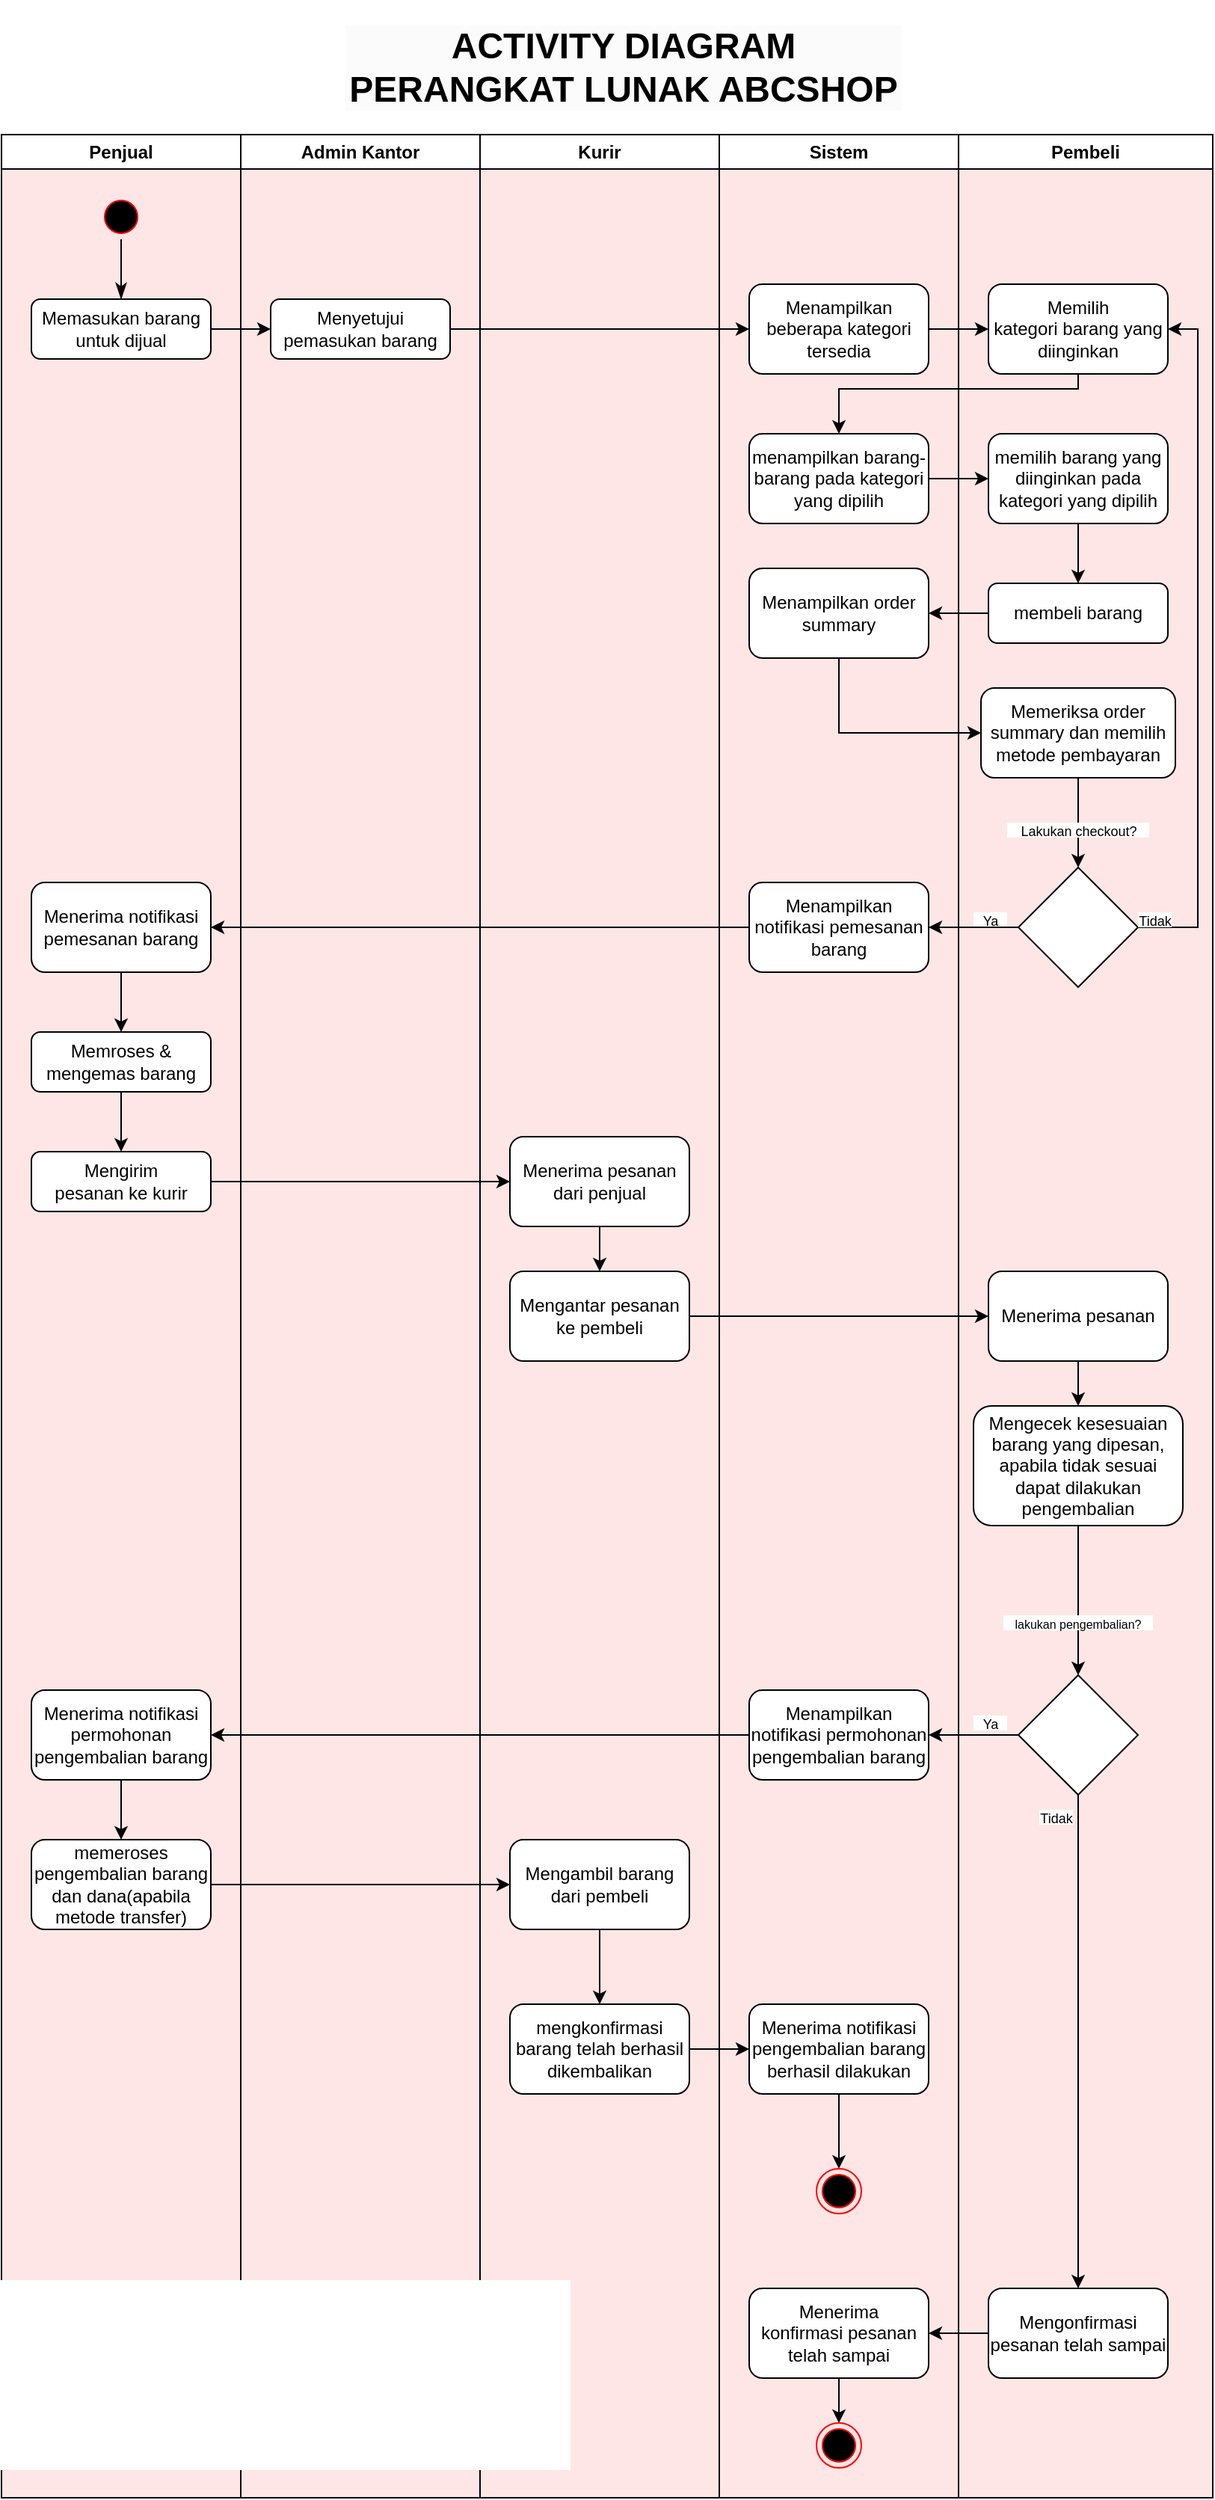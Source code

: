 <mxfile version="21.1.1" type="github">
  <diagram name="Page-1" id="DUJIO8SUm9X-BvUY9iKR">
    <mxGraphModel dx="1059" dy="616" grid="1" gridSize="10" guides="1" tooltips="1" connect="1" arrows="1" fold="1" page="1" pageScale="1" pageWidth="850" pageHeight="1100" math="0" shadow="0">
      <root>
        <mxCell id="0" />
        <mxCell id="1" parent="0" />
        <mxCell id="K_L8SOgBMeMEV-2wpKoU-1" value="&lt;h1 style=&quot;border-color: var(--border-color); color: rgb(0, 0, 0); font-variant-ligatures: normal; font-variant-caps: normal; letter-spacing: normal; orphans: 2; text-align: center; text-indent: 0px; text-transform: none; widows: 2; word-spacing: 0px; -webkit-text-stroke-width: 0px; background-color: rgb(251, 251, 251);&quot;&gt;&lt;span style=&quot;border-color: var(--border-color);&quot;&gt;ACTIVITY DIAGRAM PERANGKAT LUNAK ABCSHOP&lt;/span&gt;&lt;/h1&gt;" style="text;whiteSpace=wrap;html=1;fontStyle=1;fontFamily=Helvetica;spacing=0;verticalAlign=middle;" parent="1" vertex="1">
          <mxGeometry x="260" y="10" width="370" height="70" as="geometry" />
        </mxCell>
        <mxCell id="K_L8SOgBMeMEV-2wpKoU-2" value="Penjual" style="swimlane;whiteSpace=wrap;html=1;startSize=23;swimlaneFillColor=#FFE6E6;" parent="1" vertex="1">
          <mxGeometry x="30" y="90" width="160" height="1580" as="geometry" />
        </mxCell>
        <mxCell id="K_L8SOgBMeMEV-2wpKoU-9" value="" style="ellipse;html=1;shape=startState;fillColor=#000000;strokeColor=#ff0000;" parent="K_L8SOgBMeMEV-2wpKoU-2" vertex="1">
          <mxGeometry x="65" y="40" width="30" height="30" as="geometry" />
        </mxCell>
        <mxCell id="K_L8SOgBMeMEV-2wpKoU-11" value="Memasukan barang&lt;br style=&quot;border-color: var(--border-color);&quot;&gt;untuk dijual" style="rounded=1;whiteSpace=wrap;html=1;" parent="K_L8SOgBMeMEV-2wpKoU-2" vertex="1">
          <mxGeometry x="20" y="110" width="120" height="40" as="geometry" />
        </mxCell>
        <mxCell id="K_L8SOgBMeMEV-2wpKoU-10" value="" style="edgeStyle=orthogonalEdgeStyle;html=1;verticalAlign=bottom;endArrow=classicThin;endSize=8;strokeColor=#0F0000;rounded=0;endFill=1;" parent="K_L8SOgBMeMEV-2wpKoU-2" source="K_L8SOgBMeMEV-2wpKoU-9" target="K_L8SOgBMeMEV-2wpKoU-11" edge="1">
          <mxGeometry relative="1" as="geometry">
            <mxPoint x="80" y="110" as="targetPoint" />
          </mxGeometry>
        </mxCell>
        <mxCell id="K_L8SOgBMeMEV-2wpKoU-44" value="" style="edgeStyle=orthogonalEdgeStyle;rounded=0;orthogonalLoop=1;jettySize=auto;html=1;" parent="K_L8SOgBMeMEV-2wpKoU-2" source="K_L8SOgBMeMEV-2wpKoU-40" target="K_L8SOgBMeMEV-2wpKoU-42" edge="1">
          <mxGeometry relative="1" as="geometry" />
        </mxCell>
        <mxCell id="K_L8SOgBMeMEV-2wpKoU-40" value="Menerima notifikasi pemesanan barang" style="rounded=1;whiteSpace=wrap;html=1;" parent="K_L8SOgBMeMEV-2wpKoU-2" vertex="1">
          <mxGeometry x="20" y="500" width="120" height="60" as="geometry" />
        </mxCell>
        <mxCell id="K_L8SOgBMeMEV-2wpKoU-45" value="" style="edgeStyle=orthogonalEdgeStyle;rounded=0;orthogonalLoop=1;jettySize=auto;html=1;" parent="K_L8SOgBMeMEV-2wpKoU-2" source="K_L8SOgBMeMEV-2wpKoU-42" target="K_L8SOgBMeMEV-2wpKoU-43" edge="1">
          <mxGeometry relative="1" as="geometry" />
        </mxCell>
        <mxCell id="K_L8SOgBMeMEV-2wpKoU-42" value="Memroses &amp;amp; mengemas barang" style="rounded=1;whiteSpace=wrap;html=1;" parent="K_L8SOgBMeMEV-2wpKoU-2" vertex="1">
          <mxGeometry x="20" y="600" width="120" height="40" as="geometry" />
        </mxCell>
        <mxCell id="K_L8SOgBMeMEV-2wpKoU-43" value="Mengirim &lt;br&gt;pesanan ke kurir" style="rounded=1;whiteSpace=wrap;html=1;" parent="K_L8SOgBMeMEV-2wpKoU-2" vertex="1">
          <mxGeometry x="20" y="680" width="120" height="40" as="geometry" />
        </mxCell>
        <mxCell id="K_L8SOgBMeMEV-2wpKoU-81" value="" style="edgeStyle=orthogonalEdgeStyle;rounded=0;orthogonalLoop=1;jettySize=auto;html=1;" parent="K_L8SOgBMeMEV-2wpKoU-2" source="K_L8SOgBMeMEV-2wpKoU-72" target="K_L8SOgBMeMEV-2wpKoU-80" edge="1">
          <mxGeometry relative="1" as="geometry" />
        </mxCell>
        <mxCell id="K_L8SOgBMeMEV-2wpKoU-72" value="Menerima notifikasi permohonan pengembalian barang" style="rounded=1;whiteSpace=wrap;html=1;" parent="K_L8SOgBMeMEV-2wpKoU-2" vertex="1">
          <mxGeometry x="20" y="1040" width="120" height="60" as="geometry" />
        </mxCell>
        <mxCell id="K_L8SOgBMeMEV-2wpKoU-80" value="memeroses pengembalian barang dan dana(apabila metode transfer)" style="rounded=1;whiteSpace=wrap;html=1;" parent="K_L8SOgBMeMEV-2wpKoU-2" vertex="1">
          <mxGeometry x="20" y="1140" width="120" height="60" as="geometry" />
        </mxCell>
        <mxCell id="K_L8SOgBMeMEV-2wpKoU-5" value="Admin Kantor" style="swimlane;whiteSpace=wrap;html=1;swimlaneFillColor=#ffe6e6;" parent="1" vertex="1">
          <mxGeometry x="190" y="90" width="160" height="1580" as="geometry" />
        </mxCell>
        <mxCell id="K_L8SOgBMeMEV-2wpKoU-12" value="Menyetujui pemasukan barang" style="rounded=1;whiteSpace=wrap;html=1;" parent="K_L8SOgBMeMEV-2wpKoU-5" vertex="1">
          <mxGeometry x="20" y="110" width="120" height="40" as="geometry" />
        </mxCell>
        <mxCell id="K_L8SOgBMeMEV-2wpKoU-6" value="Kurir" style="swimlane;whiteSpace=wrap;html=1;swimlaneFillColor=#ffe6e6;" parent="1" vertex="1">
          <mxGeometry x="350" y="90" width="160" height="1580" as="geometry" />
        </mxCell>
        <mxCell id="K_L8SOgBMeMEV-2wpKoU-49" value="" style="edgeStyle=orthogonalEdgeStyle;rounded=0;orthogonalLoop=1;jettySize=auto;html=1;" parent="K_L8SOgBMeMEV-2wpKoU-6" source="K_L8SOgBMeMEV-2wpKoU-46" target="K_L8SOgBMeMEV-2wpKoU-48" edge="1">
          <mxGeometry relative="1" as="geometry" />
        </mxCell>
        <mxCell id="K_L8SOgBMeMEV-2wpKoU-46" value="Menerima pesanan dari penjual" style="rounded=1;whiteSpace=wrap;html=1;" parent="K_L8SOgBMeMEV-2wpKoU-6" vertex="1">
          <mxGeometry x="20" y="670" width="120" height="60" as="geometry" />
        </mxCell>
        <mxCell id="K_L8SOgBMeMEV-2wpKoU-48" value="Mengantar pesanan ke pembeli" style="rounded=1;whiteSpace=wrap;html=1;" parent="K_L8SOgBMeMEV-2wpKoU-6" vertex="1">
          <mxGeometry x="20" y="760" width="120" height="60" as="geometry" />
        </mxCell>
        <mxCell id="K_L8SOgBMeMEV-2wpKoU-87" value="" style="edgeStyle=orthogonalEdgeStyle;rounded=0;orthogonalLoop=1;jettySize=auto;html=1;" parent="K_L8SOgBMeMEV-2wpKoU-6" source="K_L8SOgBMeMEV-2wpKoU-82" target="K_L8SOgBMeMEV-2wpKoU-86" edge="1">
          <mxGeometry relative="1" as="geometry" />
        </mxCell>
        <mxCell id="K_L8SOgBMeMEV-2wpKoU-82" value="Mengambil barang dari pembeli" style="rounded=1;whiteSpace=wrap;html=1;" parent="K_L8SOgBMeMEV-2wpKoU-6" vertex="1">
          <mxGeometry x="20" y="1140" width="120" height="60" as="geometry" />
        </mxCell>
        <mxCell id="K_L8SOgBMeMEV-2wpKoU-86" value="mengkonfirmasi barang telah berhasil dikembalikan" style="rounded=1;whiteSpace=wrap;html=1;" parent="K_L8SOgBMeMEV-2wpKoU-6" vertex="1">
          <mxGeometry x="20" y="1250" width="120" height="60" as="geometry" />
        </mxCell>
        <mxCell id="K_L8SOgBMeMEV-2wpKoU-7" value="Sistem" style="swimlane;whiteSpace=wrap;html=1;swimlaneFillColor=#ffe6e6;" parent="1" vertex="1">
          <mxGeometry x="510" y="90" width="160" height="1580" as="geometry" />
        </mxCell>
        <mxCell id="K_L8SOgBMeMEV-2wpKoU-14" value="Menampilkan beberapa kategori tersedia" style="rounded=1;whiteSpace=wrap;html=1;" parent="K_L8SOgBMeMEV-2wpKoU-7" vertex="1">
          <mxGeometry x="20" y="100" width="120" height="60" as="geometry" />
        </mxCell>
        <mxCell id="K_L8SOgBMeMEV-2wpKoU-20" value="menampilkan barang-barang pada kategori yang dipilih" style="rounded=1;whiteSpace=wrap;html=1;" parent="K_L8SOgBMeMEV-2wpKoU-7" vertex="1">
          <mxGeometry x="20" y="200" width="120" height="60" as="geometry" />
        </mxCell>
        <mxCell id="K_L8SOgBMeMEV-2wpKoU-25" value="Menampilkan order summary" style="rounded=1;whiteSpace=wrap;html=1;" parent="K_L8SOgBMeMEV-2wpKoU-7" vertex="1">
          <mxGeometry x="20" y="290" width="120" height="60" as="geometry" />
        </mxCell>
        <mxCell id="K_L8SOgBMeMEV-2wpKoU-33" value="Menampilkan notifikasi pemesanan barang" style="rounded=1;whiteSpace=wrap;html=1;" parent="K_L8SOgBMeMEV-2wpKoU-7" vertex="1">
          <mxGeometry x="20" y="500" width="120" height="60" as="geometry" />
        </mxCell>
        <mxCell id="K_L8SOgBMeMEV-2wpKoU-95" value="" style="edgeStyle=orthogonalEdgeStyle;rounded=0;orthogonalLoop=1;jettySize=auto;html=1;" parent="K_L8SOgBMeMEV-2wpKoU-7" source="K_L8SOgBMeMEV-2wpKoU-63" target="K_L8SOgBMeMEV-2wpKoU-93" edge="1">
          <mxGeometry relative="1" as="geometry" />
        </mxCell>
        <mxCell id="K_L8SOgBMeMEV-2wpKoU-63" value="Menerima &lt;br&gt;konfirmasi pesanan telah sampai" style="rounded=1;whiteSpace=wrap;html=1;" parent="K_L8SOgBMeMEV-2wpKoU-7" vertex="1">
          <mxGeometry x="20" y="1440" width="120" height="60" as="geometry" />
        </mxCell>
        <mxCell id="K_L8SOgBMeMEV-2wpKoU-73" value="Menampilkan notifikasi permohonan pengembalian barang" style="rounded=1;whiteSpace=wrap;html=1;" parent="K_L8SOgBMeMEV-2wpKoU-7" vertex="1">
          <mxGeometry x="20" y="1040" width="120" height="60" as="geometry" />
        </mxCell>
        <mxCell id="K_L8SOgBMeMEV-2wpKoU-94" value="" style="edgeStyle=orthogonalEdgeStyle;rounded=0;orthogonalLoop=1;jettySize=auto;html=1;" parent="K_L8SOgBMeMEV-2wpKoU-7" source="K_L8SOgBMeMEV-2wpKoU-84" target="K_L8SOgBMeMEV-2wpKoU-92" edge="1">
          <mxGeometry relative="1" as="geometry" />
        </mxCell>
        <mxCell id="K_L8SOgBMeMEV-2wpKoU-84" value="Menerima notifikasi pengembalian barang berhasil dilakukan" style="whiteSpace=wrap;html=1;rounded=1;" parent="K_L8SOgBMeMEV-2wpKoU-7" vertex="1">
          <mxGeometry x="20" y="1250" width="120" height="60" as="geometry" />
        </mxCell>
        <mxCell id="K_L8SOgBMeMEV-2wpKoU-92" value="" style="ellipse;html=1;shape=endState;fillColor=#000000;strokeColor=#ff0000;" parent="K_L8SOgBMeMEV-2wpKoU-7" vertex="1">
          <mxGeometry x="65" y="1360" width="30" height="30" as="geometry" />
        </mxCell>
        <mxCell id="K_L8SOgBMeMEV-2wpKoU-93" value="" style="ellipse;html=1;shape=endState;fillColor=#000000;strokeColor=#ff0000;" parent="K_L8SOgBMeMEV-2wpKoU-7" vertex="1">
          <mxGeometry x="65" y="1530" width="30" height="30" as="geometry" />
        </mxCell>
        <mxCell id="K_L8SOgBMeMEV-2wpKoU-8" value="Pembeli" style="swimlane;whiteSpace=wrap;html=1;swimlaneFillColor=#ffe6e6;" parent="1" vertex="1">
          <mxGeometry x="670" y="90" width="170" height="1580" as="geometry" />
        </mxCell>
        <mxCell id="K_L8SOgBMeMEV-2wpKoU-18" value="Memilih&lt;br style=&quot;border-color: var(--border-color);&quot;&gt;kategori barang yang diinginkan" style="rounded=1;whiteSpace=wrap;html=1;" parent="K_L8SOgBMeMEV-2wpKoU-8" vertex="1">
          <mxGeometry x="20" y="100" width="120" height="60" as="geometry" />
        </mxCell>
        <mxCell id="K_L8SOgBMeMEV-2wpKoU-26" value="" style="edgeStyle=orthogonalEdgeStyle;rounded=0;orthogonalLoop=1;jettySize=auto;html=1;" parent="K_L8SOgBMeMEV-2wpKoU-8" source="K_L8SOgBMeMEV-2wpKoU-22" target="K_L8SOgBMeMEV-2wpKoU-24" edge="1">
          <mxGeometry relative="1" as="geometry" />
        </mxCell>
        <mxCell id="K_L8SOgBMeMEV-2wpKoU-22" value="memilih barang yang diinginkan pada kategori yang dipilih" style="rounded=1;whiteSpace=wrap;html=1;" parent="K_L8SOgBMeMEV-2wpKoU-8" vertex="1">
          <mxGeometry x="20" y="200" width="120" height="60" as="geometry" />
        </mxCell>
        <mxCell id="K_L8SOgBMeMEV-2wpKoU-24" value="membeli barang" style="rounded=1;whiteSpace=wrap;html=1;" parent="K_L8SOgBMeMEV-2wpKoU-8" vertex="1">
          <mxGeometry x="20" y="300" width="120" height="40" as="geometry" />
        </mxCell>
        <mxCell id="K_L8SOgBMeMEV-2wpKoU-31" style="edgeStyle=orthogonalEdgeStyle;rounded=0;orthogonalLoop=1;jettySize=auto;html=1;entryX=0.5;entryY=0;entryDx=0;entryDy=0;" parent="K_L8SOgBMeMEV-2wpKoU-8" source="K_L8SOgBMeMEV-2wpKoU-28" target="K_L8SOgBMeMEV-2wpKoU-30" edge="1">
          <mxGeometry relative="1" as="geometry" />
        </mxCell>
        <mxCell id="K_L8SOgBMeMEV-2wpKoU-28" value="Memeriksa order summary dan memilih metode pembayaran" style="rounded=1;whiteSpace=wrap;html=1;" parent="K_L8SOgBMeMEV-2wpKoU-8" vertex="1">
          <mxGeometry x="15" y="370" width="130" height="60" as="geometry" />
        </mxCell>
        <mxCell id="K_L8SOgBMeMEV-2wpKoU-54" style="edgeStyle=orthogonalEdgeStyle;rounded=0;orthogonalLoop=1;jettySize=auto;html=1;entryX=1;entryY=0.5;entryDx=0;entryDy=0;" parent="K_L8SOgBMeMEV-2wpKoU-8" source="K_L8SOgBMeMEV-2wpKoU-30" target="K_L8SOgBMeMEV-2wpKoU-18" edge="1">
          <mxGeometry relative="1" as="geometry">
            <Array as="points">
              <mxPoint x="160" y="530" />
              <mxPoint x="160" y="130" />
            </Array>
          </mxGeometry>
        </mxCell>
        <mxCell id="K_L8SOgBMeMEV-2wpKoU-30" value="" style="rhombus;whiteSpace=wrap;html=1;" parent="K_L8SOgBMeMEV-2wpKoU-8" vertex="1">
          <mxGeometry x="40" y="490" width="80" height="80" as="geometry" />
        </mxCell>
        <mxCell id="K_L8SOgBMeMEV-2wpKoU-32" value="&lt;font style=&quot;font-size: 9px;&quot;&gt;Lakukan checkout?&lt;/font&gt;" style="text;html=1;strokeColor=none;fillColor=default;align=center;verticalAlign=middle;whiteSpace=wrap;rounded=0;" parent="K_L8SOgBMeMEV-2wpKoU-8" vertex="1">
          <mxGeometry x="32.5" y="460" width="95" height="10" as="geometry" />
        </mxCell>
        <mxCell id="K_L8SOgBMeMEV-2wpKoU-35" value="&lt;font style=&quot;font-size: 9px;&quot;&gt;Ya&lt;/font&gt;" style="text;html=1;strokeColor=none;fillColor=default;align=center;verticalAlign=middle;whiteSpace=wrap;rounded=0;" parent="K_L8SOgBMeMEV-2wpKoU-8" vertex="1">
          <mxGeometry x="10" y="520" width="22.5" height="10" as="geometry" />
        </mxCell>
        <mxCell id="K_L8SOgBMeMEV-2wpKoU-53" value="" style="edgeStyle=orthogonalEdgeStyle;rounded=0;orthogonalLoop=1;jettySize=auto;html=1;" parent="K_L8SOgBMeMEV-2wpKoU-8" source="K_L8SOgBMeMEV-2wpKoU-50" target="K_L8SOgBMeMEV-2wpKoU-52" edge="1">
          <mxGeometry relative="1" as="geometry" />
        </mxCell>
        <mxCell id="K_L8SOgBMeMEV-2wpKoU-50" value="Menerima pesanan" style="rounded=1;whiteSpace=wrap;html=1;" parent="K_L8SOgBMeMEV-2wpKoU-8" vertex="1">
          <mxGeometry x="20" y="760" width="120" height="60" as="geometry" />
        </mxCell>
        <mxCell id="K_L8SOgBMeMEV-2wpKoU-60" value="" style="edgeStyle=orthogonalEdgeStyle;rounded=0;orthogonalLoop=1;jettySize=auto;html=1;" parent="K_L8SOgBMeMEV-2wpKoU-8" source="K_L8SOgBMeMEV-2wpKoU-52" target="K_L8SOgBMeMEV-2wpKoU-56" edge="1">
          <mxGeometry relative="1" as="geometry" />
        </mxCell>
        <mxCell id="K_L8SOgBMeMEV-2wpKoU-52" value="Mengecek kesesuaian barang yang dipesan, apabila tidak sesuai dapat dilakukan pengembalian" style="rounded=1;whiteSpace=wrap;html=1;" parent="K_L8SOgBMeMEV-2wpKoU-8" vertex="1">
          <mxGeometry x="10" y="850" width="140" height="80" as="geometry" />
        </mxCell>
        <mxCell id="K_L8SOgBMeMEV-2wpKoU-55" value="&lt;font style=&quot;font-size: 9px;&quot;&gt;Tidak&lt;/font&gt;" style="text;html=1;strokeColor=none;fillColor=default;align=center;verticalAlign=middle;whiteSpace=wrap;rounded=0;" parent="K_L8SOgBMeMEV-2wpKoU-8" vertex="1">
          <mxGeometry x="120" y="520" width="22.5" height="10" as="geometry" />
        </mxCell>
        <mxCell id="K_L8SOgBMeMEV-2wpKoU-62" value="" style="edgeStyle=orthogonalEdgeStyle;rounded=0;orthogonalLoop=1;jettySize=auto;html=1;" parent="K_L8SOgBMeMEV-2wpKoU-8" source="K_L8SOgBMeMEV-2wpKoU-56" target="K_L8SOgBMeMEV-2wpKoU-61" edge="1">
          <mxGeometry relative="1" as="geometry" />
        </mxCell>
        <mxCell id="K_L8SOgBMeMEV-2wpKoU-56" value="" style="rhombus;whiteSpace=wrap;html=1;" parent="K_L8SOgBMeMEV-2wpKoU-8" vertex="1">
          <mxGeometry x="40" y="1030" width="80" height="80" as="geometry" />
        </mxCell>
        <mxCell id="K_L8SOgBMeMEV-2wpKoU-58" value="&lt;font style=&quot;font-size: 8px;&quot;&gt;lakukan pengembalian?&lt;/font&gt;" style="text;html=1;strokeColor=none;fillColor=default;align=center;verticalAlign=middle;whiteSpace=wrap;rounded=0;" parent="K_L8SOgBMeMEV-2wpKoU-8" vertex="1">
          <mxGeometry x="30" y="990" width="100" height="10" as="geometry" />
        </mxCell>
        <mxCell id="K_L8SOgBMeMEV-2wpKoU-61" value="Mengonfirmasi pesanan telah sampai" style="rounded=1;whiteSpace=wrap;html=1;" parent="K_L8SOgBMeMEV-2wpKoU-8" vertex="1">
          <mxGeometry x="20" y="1440" width="120" height="60" as="geometry" />
        </mxCell>
        <mxCell id="K_L8SOgBMeMEV-2wpKoU-75" value="&lt;font style=&quot;font-size: 9px;&quot;&gt;Ya&lt;/font&gt;" style="text;html=1;strokeColor=none;fillColor=default;align=center;verticalAlign=middle;whiteSpace=wrap;rounded=0;" parent="K_L8SOgBMeMEV-2wpKoU-8" vertex="1">
          <mxGeometry x="10" y="1057" width="22.5" height="10" as="geometry" />
        </mxCell>
        <mxCell id="K_L8SOgBMeMEV-2wpKoU-76" value="&lt;font style=&quot;font-size: 9px;&quot;&gt;Tidak&lt;/font&gt;" style="text;html=1;strokeColor=none;fillColor=default;align=center;verticalAlign=middle;whiteSpace=wrap;rounded=0;" parent="K_L8SOgBMeMEV-2wpKoU-8" vertex="1">
          <mxGeometry x="54" y="1120" width="22.5" height="10" as="geometry" />
        </mxCell>
        <mxCell id="K_L8SOgBMeMEV-2wpKoU-13" value="" style="edgeStyle=orthogonalEdgeStyle;rounded=0;orthogonalLoop=1;jettySize=auto;html=1;" parent="1" source="K_L8SOgBMeMEV-2wpKoU-11" target="K_L8SOgBMeMEV-2wpKoU-12" edge="1">
          <mxGeometry relative="1" as="geometry" />
        </mxCell>
        <mxCell id="K_L8SOgBMeMEV-2wpKoU-17" style="edgeStyle=orthogonalEdgeStyle;rounded=0;orthogonalLoop=1;jettySize=auto;html=1;" parent="1" source="K_L8SOgBMeMEV-2wpKoU-12" target="K_L8SOgBMeMEV-2wpKoU-14" edge="1">
          <mxGeometry relative="1" as="geometry" />
        </mxCell>
        <mxCell id="K_L8SOgBMeMEV-2wpKoU-19" style="edgeStyle=orthogonalEdgeStyle;rounded=0;orthogonalLoop=1;jettySize=auto;html=1;" parent="1" source="K_L8SOgBMeMEV-2wpKoU-14" target="K_L8SOgBMeMEV-2wpKoU-18" edge="1">
          <mxGeometry relative="1" as="geometry" />
        </mxCell>
        <mxCell id="K_L8SOgBMeMEV-2wpKoU-23" style="edgeStyle=orthogonalEdgeStyle;rounded=0;orthogonalLoop=1;jettySize=auto;html=1;entryX=0;entryY=0.5;entryDx=0;entryDy=0;" parent="1" source="K_L8SOgBMeMEV-2wpKoU-20" target="K_L8SOgBMeMEV-2wpKoU-22" edge="1">
          <mxGeometry relative="1" as="geometry" />
        </mxCell>
        <mxCell id="K_L8SOgBMeMEV-2wpKoU-27" value="" style="edgeStyle=orthogonalEdgeStyle;rounded=0;orthogonalLoop=1;jettySize=auto;html=1;" parent="1" source="K_L8SOgBMeMEV-2wpKoU-24" target="K_L8SOgBMeMEV-2wpKoU-25" edge="1">
          <mxGeometry relative="1" as="geometry" />
        </mxCell>
        <mxCell id="K_L8SOgBMeMEV-2wpKoU-38" value="" style="edgeStyle=orthogonalEdgeStyle;rounded=0;orthogonalLoop=1;jettySize=auto;html=1;" parent="1" source="K_L8SOgBMeMEV-2wpKoU-30" target="K_L8SOgBMeMEV-2wpKoU-33" edge="1">
          <mxGeometry relative="1" as="geometry" />
        </mxCell>
        <mxCell id="K_L8SOgBMeMEV-2wpKoU-41" style="edgeStyle=orthogonalEdgeStyle;rounded=0;orthogonalLoop=1;jettySize=auto;html=1;entryX=1;entryY=0.5;entryDx=0;entryDy=0;" parent="1" source="K_L8SOgBMeMEV-2wpKoU-33" target="K_L8SOgBMeMEV-2wpKoU-40" edge="1">
          <mxGeometry relative="1" as="geometry" />
        </mxCell>
        <mxCell id="K_L8SOgBMeMEV-2wpKoU-47" style="edgeStyle=orthogonalEdgeStyle;rounded=0;orthogonalLoop=1;jettySize=auto;html=1;entryX=0;entryY=0.5;entryDx=0;entryDy=0;" parent="1" source="K_L8SOgBMeMEV-2wpKoU-43" target="K_L8SOgBMeMEV-2wpKoU-46" edge="1">
          <mxGeometry relative="1" as="geometry" />
        </mxCell>
        <mxCell id="K_L8SOgBMeMEV-2wpKoU-51" style="edgeStyle=orthogonalEdgeStyle;rounded=0;orthogonalLoop=1;jettySize=auto;html=1;entryX=0;entryY=0.5;entryDx=0;entryDy=0;" parent="1" source="K_L8SOgBMeMEV-2wpKoU-48" target="K_L8SOgBMeMEV-2wpKoU-50" edge="1">
          <mxGeometry relative="1" as="geometry" />
        </mxCell>
        <mxCell id="K_L8SOgBMeMEV-2wpKoU-67" value="" style="edgeStyle=orthogonalEdgeStyle;rounded=0;orthogonalLoop=1;jettySize=auto;html=1;entryX=0.5;entryY=0;entryDx=0;entryDy=0;" parent="1" source="K_L8SOgBMeMEV-2wpKoU-18" target="K_L8SOgBMeMEV-2wpKoU-20" edge="1">
          <mxGeometry relative="1" as="geometry">
            <Array as="points">
              <mxPoint x="750" y="260" />
              <mxPoint x="590" y="260" />
            </Array>
          </mxGeometry>
        </mxCell>
        <mxCell id="K_L8SOgBMeMEV-2wpKoU-68" style="edgeStyle=orthogonalEdgeStyle;rounded=0;orthogonalLoop=1;jettySize=auto;html=1;entryX=0;entryY=0.5;entryDx=0;entryDy=0;exitX=0.5;exitY=1;exitDx=0;exitDy=0;" parent="1" source="K_L8SOgBMeMEV-2wpKoU-25" target="K_L8SOgBMeMEV-2wpKoU-28" edge="1">
          <mxGeometry relative="1" as="geometry">
            <mxPoint x="630.0" y="510" as="targetPoint" />
          </mxGeometry>
        </mxCell>
        <mxCell id="K_L8SOgBMeMEV-2wpKoU-70" value="" style="edgeStyle=orthogonalEdgeStyle;rounded=0;orthogonalLoop=1;jettySize=auto;html=1;" parent="1" source="K_L8SOgBMeMEV-2wpKoU-61" target="K_L8SOgBMeMEV-2wpKoU-63" edge="1">
          <mxGeometry relative="1" as="geometry" />
        </mxCell>
        <mxCell id="K_L8SOgBMeMEV-2wpKoU-74" value="" style="edgeStyle=orthogonalEdgeStyle;rounded=0;orthogonalLoop=1;jettySize=auto;html=1;" parent="1" source="K_L8SOgBMeMEV-2wpKoU-56" target="K_L8SOgBMeMEV-2wpKoU-73" edge="1">
          <mxGeometry relative="1" as="geometry" />
        </mxCell>
        <mxCell id="K_L8SOgBMeMEV-2wpKoU-79" style="edgeStyle=orthogonalEdgeStyle;rounded=0;orthogonalLoop=1;jettySize=auto;html=1;entryX=1;entryY=0.5;entryDx=0;entryDy=0;" parent="1" source="K_L8SOgBMeMEV-2wpKoU-73" target="K_L8SOgBMeMEV-2wpKoU-72" edge="1">
          <mxGeometry relative="1" as="geometry" />
        </mxCell>
        <mxCell id="K_L8SOgBMeMEV-2wpKoU-83" style="edgeStyle=orthogonalEdgeStyle;rounded=0;orthogonalLoop=1;jettySize=auto;html=1;" parent="1" source="K_L8SOgBMeMEV-2wpKoU-80" target="K_L8SOgBMeMEV-2wpKoU-82" edge="1">
          <mxGeometry relative="1" as="geometry" />
        </mxCell>
        <mxCell id="K_L8SOgBMeMEV-2wpKoU-90" value="" style="edgeStyle=orthogonalEdgeStyle;rounded=0;orthogonalLoop=1;jettySize=auto;html=1;" parent="1" source="K_L8SOgBMeMEV-2wpKoU-86" target="K_L8SOgBMeMEV-2wpKoU-84" edge="1">
          <mxGeometry relative="1" as="geometry" />
        </mxCell>
      </root>
    </mxGraphModel>
  </diagram>
</mxfile>

